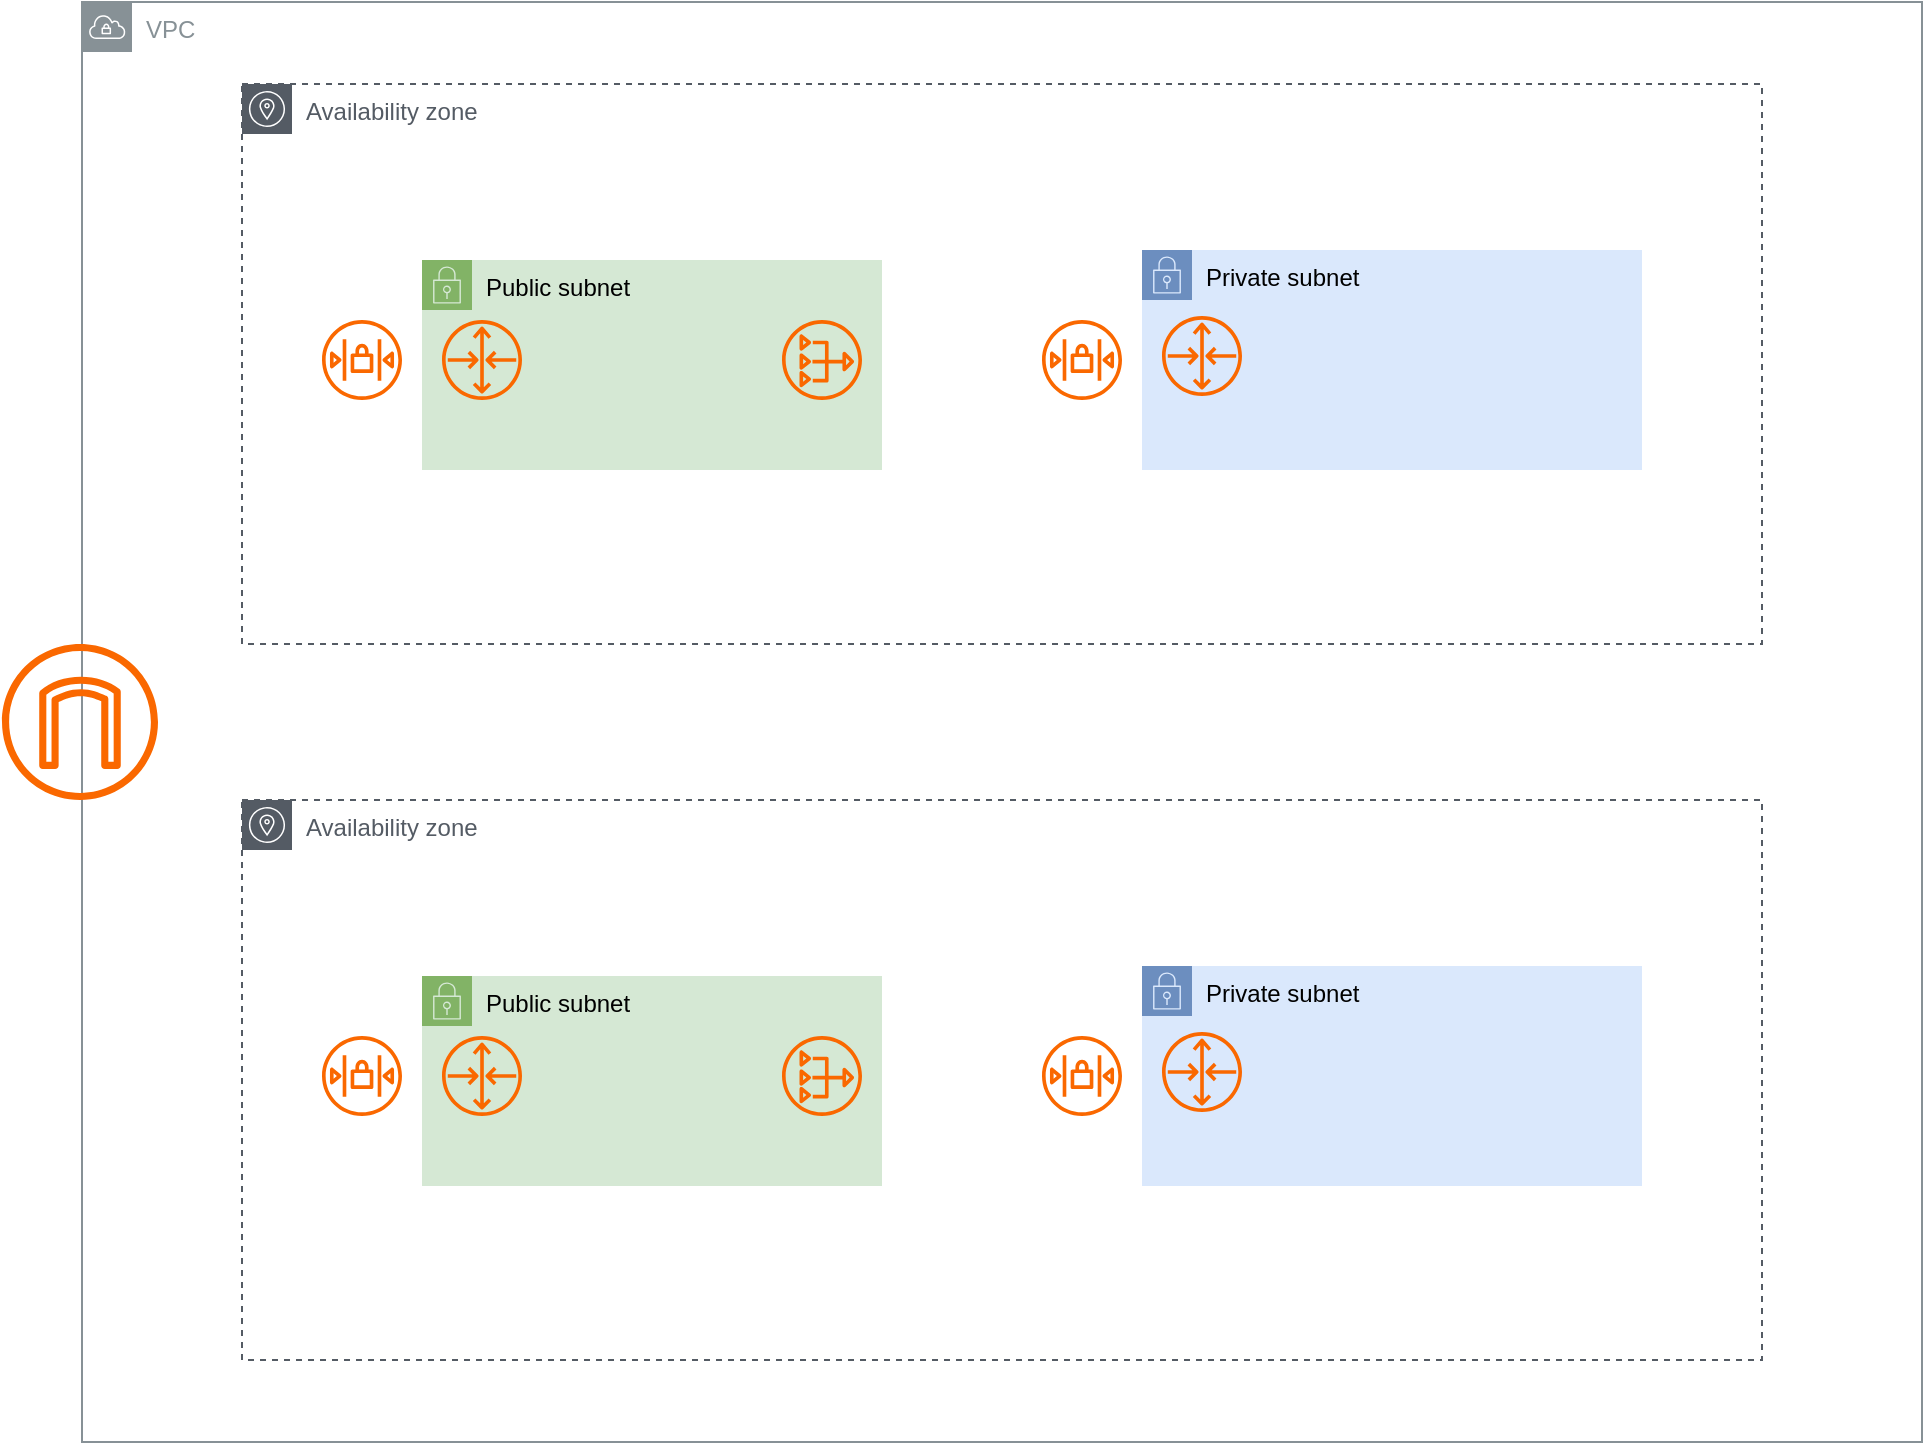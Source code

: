 <mxfile version="24.1.0" type="github">
  <diagram name="페이지-1" id="tn_3TGClHULbr4PYcT4M">
    <mxGraphModel dx="1468" dy="1118" grid="1" gridSize="10" guides="1" tooltips="1" connect="1" arrows="1" fold="1" page="1" pageScale="1" pageWidth="1169" pageHeight="827" math="0" shadow="0">
      <root>
        <mxCell id="0" />
        <mxCell id="1" parent="0" />
        <mxCell id="8TMMyhGsykihHob_w7Ss-27" value="VPC" style="sketch=0;outlineConnect=0;gradientColor=none;html=1;whiteSpace=wrap;fontSize=12;fontStyle=0;shape=mxgraph.aws4.group;grIcon=mxgraph.aws4.group_vpc;strokeColor=#879196;fillColor=none;verticalAlign=top;align=left;spacingLeft=30;fontColor=#879196;dashed=0;" vertex="1" parent="1">
          <mxGeometry x="130" y="60" width="920" height="720" as="geometry" />
        </mxCell>
        <mxCell id="8TMMyhGsykihHob_w7Ss-32" value="" style="sketch=0;outlineConnect=0;fillColor=#fa6800;strokeColor=#C73500;dashed=0;verticalLabelPosition=bottom;verticalAlign=top;align=center;html=1;fontSize=12;fontStyle=0;aspect=fixed;pointerEvents=1;shape=mxgraph.aws4.internet_gateway;fontColor=#000000;" vertex="1" parent="1">
          <mxGeometry x="90" y="381" width="78" height="78" as="geometry" />
        </mxCell>
        <mxCell id="8TMMyhGsykihHob_w7Ss-46" value="Private subnet" style="points=[[0,0],[0.25,0],[0.5,0],[0.75,0],[1,0],[1,0.25],[1,0.5],[1,0.75],[1,1],[0.75,1],[0.5,1],[0.25,1],[0,1],[0,0.75],[0,0.5],[0,0.25]];outlineConnect=0;html=1;whiteSpace=wrap;fontSize=12;fontStyle=0;container=1;pointerEvents=0;collapsible=0;recursiveResize=0;shape=mxgraph.aws4.group;grIcon=mxgraph.aws4.group_security_group;grStroke=0;strokeColor=#6c8ebf;fillColor=#dae8fc;verticalAlign=top;align=left;spacingLeft=30;dashed=0;" vertex="1" parent="1">
          <mxGeometry x="660" y="184" width="250" height="110" as="geometry" />
        </mxCell>
        <mxCell id="8TMMyhGsykihHob_w7Ss-47" value="Availability zone" style="sketch=0;outlineConnect=0;gradientColor=none;html=1;whiteSpace=wrap;fontSize=12;fontStyle=0;shape=mxgraph.aws4.group;grIcon=mxgraph.aws4.group_availability_zone;strokeColor=#545B64;fillColor=none;verticalAlign=top;align=left;spacingLeft=30;fontColor=#545B64;dashed=1;" vertex="1" parent="1">
          <mxGeometry x="210" y="101" width="760" height="280" as="geometry" />
        </mxCell>
        <mxCell id="8TMMyhGsykihHob_w7Ss-48" value="Public subnet" style="points=[[0,0],[0.25,0],[0.5,0],[0.75,0],[1,0],[1,0.25],[1,0.5],[1,0.75],[1,1],[0.75,1],[0.5,1],[0.25,1],[0,1],[0,0.75],[0,0.5],[0,0.25]];outlineConnect=0;html=1;whiteSpace=wrap;fontSize=12;fontStyle=0;container=1;pointerEvents=0;collapsible=0;recursiveResize=0;shape=mxgraph.aws4.group;grIcon=mxgraph.aws4.group_security_group;grStroke=0;strokeColor=#82b366;fillColor=#d5e8d4;verticalAlign=top;align=left;spacingLeft=30;dashed=0;" vertex="1" parent="1">
          <mxGeometry x="300" y="189" width="230" height="105" as="geometry" />
        </mxCell>
        <mxCell id="8TMMyhGsykihHob_w7Ss-52" value="" style="sketch=0;outlineConnect=0;fillColor=#fa6800;strokeColor=#C73500;dashed=0;verticalLabelPosition=bottom;verticalAlign=top;align=center;html=1;fontSize=12;fontStyle=0;aspect=fixed;pointerEvents=1;shape=mxgraph.aws4.nat_gateway;fontColor=#000000;" vertex="1" parent="8TMMyhGsykihHob_w7Ss-48">
          <mxGeometry x="180" y="30" width="40" height="40" as="geometry" />
        </mxCell>
        <mxCell id="8TMMyhGsykihHob_w7Ss-49" value="" style="sketch=0;outlineConnect=0;fillColor=#fa6800;strokeColor=#C73500;dashed=0;verticalLabelPosition=bottom;verticalAlign=top;align=center;html=1;fontSize=12;fontStyle=0;aspect=fixed;pointerEvents=1;shape=mxgraph.aws4.router;fontColor=#000000;" vertex="1" parent="1">
          <mxGeometry x="310" y="219" width="40" height="40" as="geometry" />
        </mxCell>
        <mxCell id="8TMMyhGsykihHob_w7Ss-53" value="" style="sketch=0;outlineConnect=0;fillColor=#fa6800;strokeColor=#C73500;dashed=0;verticalLabelPosition=bottom;verticalAlign=top;align=center;html=1;fontSize=12;fontStyle=0;aspect=fixed;pointerEvents=1;shape=mxgraph.aws4.network_access_control_list;fontColor=#000000;" vertex="1" parent="1">
          <mxGeometry x="250" y="219" width="40" height="40" as="geometry" />
        </mxCell>
        <mxCell id="8TMMyhGsykihHob_w7Ss-63" value="" style="sketch=0;outlineConnect=0;fillColor=#fa6800;strokeColor=#C73500;dashed=0;verticalLabelPosition=bottom;verticalAlign=top;align=center;html=1;fontSize=12;fontStyle=0;aspect=fixed;pointerEvents=1;shape=mxgraph.aws4.router;fontColor=#000000;" vertex="1" parent="1">
          <mxGeometry x="670" y="217" width="40" height="40" as="geometry" />
        </mxCell>
        <mxCell id="8TMMyhGsykihHob_w7Ss-64" value="" style="sketch=0;outlineConnect=0;fillColor=#fa6800;strokeColor=#C73500;dashed=0;verticalLabelPosition=bottom;verticalAlign=top;align=center;html=1;fontSize=12;fontStyle=0;aspect=fixed;pointerEvents=1;shape=mxgraph.aws4.network_access_control_list;fontColor=#000000;" vertex="1" parent="1">
          <mxGeometry x="610" y="219" width="40" height="40" as="geometry" />
        </mxCell>
        <mxCell id="8TMMyhGsykihHob_w7Ss-73" value="Private subnet" style="points=[[0,0],[0.25,0],[0.5,0],[0.75,0],[1,0],[1,0.25],[1,0.5],[1,0.75],[1,1],[0.75,1],[0.5,1],[0.25,1],[0,1],[0,0.75],[0,0.5],[0,0.25]];outlineConnect=0;html=1;whiteSpace=wrap;fontSize=12;fontStyle=0;container=1;pointerEvents=0;collapsible=0;recursiveResize=0;shape=mxgraph.aws4.group;grIcon=mxgraph.aws4.group_security_group;grStroke=0;strokeColor=#6c8ebf;fillColor=#dae8fc;verticalAlign=top;align=left;spacingLeft=30;dashed=0;" vertex="1" parent="1">
          <mxGeometry x="660" y="542" width="250" height="110" as="geometry" />
        </mxCell>
        <mxCell id="8TMMyhGsykihHob_w7Ss-74" value="Availability zone" style="sketch=0;outlineConnect=0;gradientColor=none;html=1;whiteSpace=wrap;fontSize=12;fontStyle=0;shape=mxgraph.aws4.group;grIcon=mxgraph.aws4.group_availability_zone;strokeColor=#545B64;fillColor=none;verticalAlign=top;align=left;spacingLeft=30;fontColor=#545B64;dashed=1;" vertex="1" parent="1">
          <mxGeometry x="210" y="459" width="760" height="280" as="geometry" />
        </mxCell>
        <mxCell id="8TMMyhGsykihHob_w7Ss-75" value="Public subnet" style="points=[[0,0],[0.25,0],[0.5,0],[0.75,0],[1,0],[1,0.25],[1,0.5],[1,0.75],[1,1],[0.75,1],[0.5,1],[0.25,1],[0,1],[0,0.75],[0,0.5],[0,0.25]];outlineConnect=0;html=1;whiteSpace=wrap;fontSize=12;fontStyle=0;container=1;pointerEvents=0;collapsible=0;recursiveResize=0;shape=mxgraph.aws4.group;grIcon=mxgraph.aws4.group_security_group;grStroke=0;strokeColor=#82b366;fillColor=#d5e8d4;verticalAlign=top;align=left;spacingLeft=30;dashed=0;" vertex="1" parent="1">
          <mxGeometry x="300" y="547" width="230" height="105" as="geometry" />
        </mxCell>
        <mxCell id="8TMMyhGsykihHob_w7Ss-76" value="" style="sketch=0;outlineConnect=0;fillColor=#fa6800;strokeColor=#C73500;dashed=0;verticalLabelPosition=bottom;verticalAlign=top;align=center;html=1;fontSize=12;fontStyle=0;aspect=fixed;pointerEvents=1;shape=mxgraph.aws4.nat_gateway;fontColor=#000000;" vertex="1" parent="8TMMyhGsykihHob_w7Ss-75">
          <mxGeometry x="180" y="30" width="40" height="40" as="geometry" />
        </mxCell>
        <mxCell id="8TMMyhGsykihHob_w7Ss-77" value="" style="sketch=0;outlineConnect=0;fillColor=#fa6800;strokeColor=#C73500;dashed=0;verticalLabelPosition=bottom;verticalAlign=top;align=center;html=1;fontSize=12;fontStyle=0;aspect=fixed;pointerEvents=1;shape=mxgraph.aws4.router;fontColor=#000000;" vertex="1" parent="1">
          <mxGeometry x="310" y="577" width="40" height="40" as="geometry" />
        </mxCell>
        <mxCell id="8TMMyhGsykihHob_w7Ss-78" value="" style="sketch=0;outlineConnect=0;fillColor=#fa6800;strokeColor=#C73500;dashed=0;verticalLabelPosition=bottom;verticalAlign=top;align=center;html=1;fontSize=12;fontStyle=0;aspect=fixed;pointerEvents=1;shape=mxgraph.aws4.network_access_control_list;fontColor=#000000;" vertex="1" parent="1">
          <mxGeometry x="250" y="577" width="40" height="40" as="geometry" />
        </mxCell>
        <mxCell id="8TMMyhGsykihHob_w7Ss-79" value="" style="sketch=0;outlineConnect=0;fillColor=#fa6800;strokeColor=#C73500;dashed=0;verticalLabelPosition=bottom;verticalAlign=top;align=center;html=1;fontSize=12;fontStyle=0;aspect=fixed;pointerEvents=1;shape=mxgraph.aws4.router;fontColor=#000000;" vertex="1" parent="1">
          <mxGeometry x="670" y="575" width="40" height="40" as="geometry" />
        </mxCell>
        <mxCell id="8TMMyhGsykihHob_w7Ss-80" value="" style="sketch=0;outlineConnect=0;fillColor=#fa6800;strokeColor=#C73500;dashed=0;verticalLabelPosition=bottom;verticalAlign=top;align=center;html=1;fontSize=12;fontStyle=0;aspect=fixed;pointerEvents=1;shape=mxgraph.aws4.network_access_control_list;fontColor=#000000;" vertex="1" parent="1">
          <mxGeometry x="610" y="577" width="40" height="40" as="geometry" />
        </mxCell>
      </root>
    </mxGraphModel>
  </diagram>
</mxfile>
